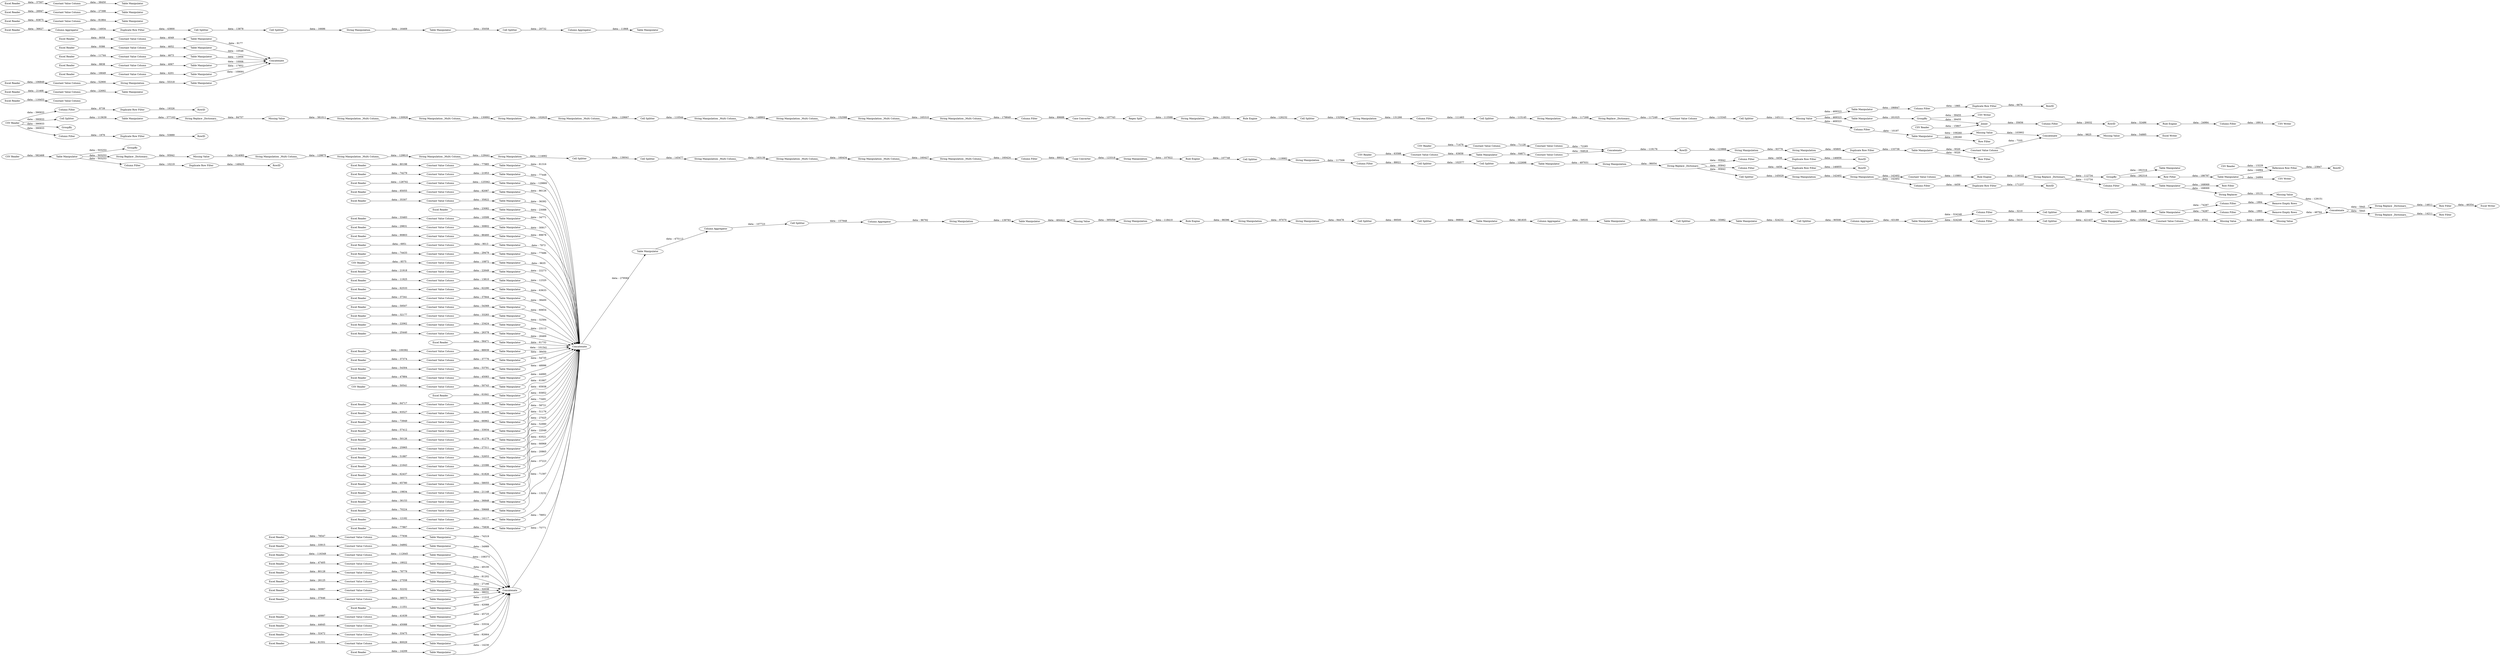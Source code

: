 digraph {
	"6569054169465965776_587" [label="Table Manipulator"]
	"6569054169465965776_284" [label="Column Filter"]
	"6569054169465965776_691" [label="Excel Writer"]
	"6569054169465965776_235" [label="String Manipulation _Multi Column_"]
	"6569054169465965776_533" [label="Excel Reader"]
	"6569054169465965776_223" [label="String Manipulation"]
	"6569054169465965776_444" [label="Table Manipulator"]
	"6569054169465965776_586" [label="Table Manipulator"]
	"6569054169465965776_486" [label="Constant Value Column"]
	"6569054169465965776_481" [label="Table Manipulator"]
	"6569054169465965776_530" [label="Excel Reader"]
	"6569054169465965776_661" [label=RowID]
	"6569054169465965776_183" [label="Cell Splitter"]
	"6569054169465965776_402" [label="Excel Reader"]
	"6569054169465965776_548" [label="Constant Value Column"]
	"6569054169465965776_366" [label="Table Manipulator"]
	"6569054169465965776_137" [label="Table Manipulator"]
	"6569054169465965776_647" [label="Cell Splitter"]
	"6569054169465965776_188" [label="String Manipulation _Multi Column_"]
	"6569054169465965776_659" [label="Remove Empty Rows"]
	"6569054169465965776_368" [label=RowID]
	"6569054169465965776_465" [label="Table Manipulator"]
	"6569054169465965776_596" [label="Excel Reader"]
	"6569054169465965776_416" [label="Excel Reader"]
	"6569054169465965776_448" [label="Table Manipulator"]
	"6569054169465965776_445" [label="Table Manipulator"]
	"6569054169465965776_500" [label="Constant Value Column"]
	"6569054169465965776_698" [label="String Replace _Dictionary_"]
	"6569054169465965776_220" [label="Cell Splitter"]
	"6569054169465965776_289" [label=GroupBy]
	"6569054169465965776_119" [label="Missing Value"]
	"6569054169465965776_437" [label="Table Manipulator"]
	"6569054169465965776_195" [label="String Manipulation _Multi Column_"]
	"6569054169465965776_656" [label="Column Filter"]
	"6569054169465965776_602" [label="Excel Reader"]
	"6569054169465965776_443" [label="Table Manipulator"]
	"6569054169465965776_601" [label="Excel Reader"]
	"6569054169465965776_594" [label="Table Manipulator"]
	"6569054169465965776_593" [label="Excel Reader"]
	"6569054169465965776_312" [label="Rule Engine"]
	"6569054169465965776_580" [label="Table Manipulator"]
	"6569054169465965776_648" [label="Table Manipulator"]
	"6569054169465965776_499" [label="Constant Value Column"]
	"6569054169465965776_362" [label="Constant Value Column"]
	"6569054169465965776_182" [label="String Manipulation _Multi Column_"]
	"6569054169465965776_395" [label="Excel Reader"]
	"6569054169465965776_645" [label="Table Manipulator"]
	"6569054169465965776_260" [label="String Manipulation"]
	"6569054169465965776_234" [label="String Manipulation _Multi Column_"]
	"6569054169465965776_673" [label="Missing Value"]
	"6569054169465965776_629" [label="Cell Splitter"]
	"6569054169465965776_398" [label="Excel Reader"]
	"6569054169465965776_664" [label=GroupBy]
	"6569054169465965776_261" [label="CSV Writer"]
	"6569054169465965776_517" [label="Constant Value Column"]
	"6569054169465965776_501" [label="Constant Value Column"]
	"6569054169465965776_200" [label=RowID]
	"6569054169465965776_283" [label=RowID]
	"6569054169465965776_606" [label="Table Manipulator"]
	"6569054169465965776_637" [label="String Manipulation"]
	"6569054169465965776_516" [label="Constant Value Column"]
	"6569054169465965776_555" [label="Constant Value Column"]
	"6569054169465965776_247" [label="Table Manipulator"]
	"6569054169465965776_361" [label="CSV Reader"]
	"6569054169465965776_449" [label="Table Manipulator"]
	"6569054169465965776_280" [label="Column Filter"]
	"6569054169465965776_246" [label="Cell Splitter"]
	"6569054169465965776_193" [label="CSV Reader"]
	"6569054169465965776_207" [label="CSV Reader"]
	"6569054169465965776_598" [label="Excel Reader"]
	"6569054169465965776_663" [label=GroupBy]
	"6569054169465965776_492" [label="Constant Value Column"]
	"6569054169465965776_424" [label="Excel Reader"]
	"6569054169465965776_577" [label=Concatenate]
	"6569054169465965776_390" [label="Excel Reader"]
	"6569054169465965776_512" [label="Constant Value Column"]
	"6569054169465965776_314" [label="CSV Writer"]
	"6569054169465965776_392" [label="Excel Reader"]
	"6569054169465965776_490" [label="Constant Value Column"]
	"6569054169465965776_502" [label="Constant Value Column"]
	"6569054169465965776_440" [label="Table Manipulator"]
	"6569054169465965776_653" [label="Table Manipulator"]
	"6569054169465965776_383" [label="Excel Reader"]
	"6569054169465965776_650" [label="Column Filter"]
	"6569054169465965776_180" [label="String Manipulation _Multi Column_"]
	"6569054169465965776_271" [label="String Manipulation"]
	"6569054169465965776_279" [label="String Manipulation"]
	"6569054169465965776_621" [label="Table Manipulator"]
	"6569054169465965776_391" [label="Excel Reader"]
	"6569054169465965776_393" [label="Excel Reader"]
	"6569054169465965776_655" [label="Table Manipulator"]
	"6569054169465965776_605" [label="Table Manipulator"]
	"6569054169465965776_363" [label="Constant Value Column"]
	"6569054169465965776_505" [label="Constant Value Column"]
	"6569054169465965776_634" [label="Column Aggregator"]
	"6569054169465965776_690" [label=Concatenate]
	"6569054169465965776_700" [label="Excel Writer"]
	"6569054169465965776_476" [label="Table Manipulator"]
	"6569054169465965776_311" [label="Column Filter"]
	"6569054169465965776_278" [label="String Manipulation"]
	"6569054169465965776_689" [label=Concatenate]
	"6569054169465965776_236" [label="Column Filter"]
	"6569054169465965776_554" [label="Constant Value Column"]
	"6569054169465965776_222" [label="String Manipulation"]
	"6569054169465965776_527" [label="Constant Value Column"]
	"6569054169465965776_270" [label="Row Filter"]
	"6569054169465965776_472" [label="Table Manipulator"]
	"6569054169465965776_538" [label="Excel Reader"]
	"6569054169465965776_459" [label="Table Manipulator"]
	"6569054169465965776_388" [label="Excel Reader"]
	"6569054169465965776_525" [label="Constant Value Column"]
	"6569054169465965776_550" [label="Constant Value Column"]
	"6569054169465965776_269" [label=GroupBy]
	"6569054169465965776_301" [label=RowID]
	"6569054169465965776_418" [label="Excel Reader"]
	"6569054169465965776_660" [label="Column Filter"]
	"6569054169465965776_699" [label="Row Filter"]
	"6569054169465965776_592" [label="Table Manipulator"]
	"6569054169465965776_688" [label="Column Aggregator"]
	"6569054169465965776_644" [label="Cell Splitter"]
	"6569054169465965776_581" [label="Table Manipulator"]
	"6569054169465965776_600" [label="Excel Reader"]
	"6569054169465965776_258" [label="Duplicate Row Filter"]
	"6569054169465965776_675" [label="Constant Value Column"]
	"6569054169465965776_294" [label="String Manipulation"]
	"6569054169465965776_513" [label="Constant Value Column"]
	"6569054169465965776_136" [label="String Manipulation _Multi Column_"]
	"6569054169465965776_583" [label="Table Manipulator"]
	"6569054169465965776_426" [label="Excel Reader"]
	"6569054169465965776_411" [label="Excel Reader"]
	"6569054169465965776_450" [label="Table Manipulator"]
	"6569054169465965776_275" [label="Cell Splitter"]
	"6569054169465965776_277" [label="Cell Splitter"]
	"6569054169465965776_458" [label="Table Manipulator"]
	"6569054169465965776_679" [label="Row Filter"]
	"6569054169465965776_534" [label="Excel Reader"]
	"6569054169465965776_504" [label="Constant Value Column"]
	"6569054169465965776_625" [label="Table Manipulator"]
	"6569054169465965776_389" [label="Excel Reader"]
	"6569054169465965776_303" [label="CSV Reader"]
	"6569054169465965776_478" [label="Table Manipulator"]
	"6569054169465965776_546" [label="Constant Value Column"]
	"6569054169465965776_613" [label="Constant Value Column"]
	"6569054169465965776_519" [label="Constant Value Column"]
	"6569054169465965776_457" [label="Table Manipulator"]
	"6569054169465965776_540" [label="Excel Reader"]
	"6569054169465965776_187" [label="Regex Split"]
	"6569054169465965776_510" [label="Constant Value Column"]
	"6569054169465965776_607" [label="Table Manipulator"]
	"6569054169465965776_378" [label="Excel Reader"]
	"6569054169465965776_627" [label="Duplicate Row Filter"]
	"6569054169465965776_665" [label=RowID]
	"6569054169465965776_232" [label="Cell Splitter"]
	"6569054169465965776_515" [label="Constant Value Column"]
	"6569054169465965776_433" [label="CSV Reader"]
	"6569054169465965776_543" [label="Excel Reader"]
	"6569054169465965776_547" [label="Constant Value Column"]
	"6569054169465965776_549" [label="Constant Value Column"]
	"6569054169465965776_276" [label="Column Filter"]
	"6569054169465965776_588" [label="Table Manipulator"]
	"6569054169465965776_282" [label="Duplicate Row Filter"]
	"6569054169465965776_454" [label="Table Manipulator"]
	"6569054169465965776_369" [label="Duplicate Row Filter"]
	"6569054169465965776_497" [label="Constant Value Column"]
	"6569054169465965776_503" [label="Constant Value Column"]
	"6569054169465965776_558" [label="Constant Value Column"]
	"6569054169465965776_620" [label="String Manipulation"]
	"6569054169465965776_678" [label="Table Manipulator"]
	"6569054169465965776_385" [label="Excel Reader"]
	"6569054169465965776_658" [label="Remove Empty Rows"]
	"6569054169465965776_405" [label="Excel Reader"]
	"6569054169465965776_695" [label="Missing Value"]
	"6569054169465965776_686" [label="Cell Splitter"]
	"6569054169465965776_509" [label="Constant Value Column"]
	"6569054169465965776_589" [label="Table Manipulator"]
	"6569054169465965776_302" [label="Reference Row Filter"]
	"6569054169465965776_681" [label="Constant Value Column"]
	"6569054169465965776_255" [label="Constant Value Column"]
	"6569054169465965776_622" [label="Constant Value Column"]
	"6569054169465965776_473" [label="Table Manipulator"]
	"6569054169465965776_604" [label="Table Manipulator"]
	"6569054169465965776_237" [label="String Manipulation _Multi Column_"]
	"6569054169465965776_603" [label="Table Manipulator"]
	"6569054169465965776_313" [label="Column Filter"]
	"6569054169465965776_453" [label="Table Manipulator"]
	"6569054169465965776_521" [label="Constant Value Column"]
	"6569054169465965776_640" [label="Column Aggregator"]
	"6569054169465965776_379" [label="Excel Reader"]
	"6569054169465965776_609" [label="Table Manipulator"]
	"6569054169465965776_561" [label="Table Manipulator"]
	"6569054169465965776_531" [label="Excel Reader"]
	"6569054169465965776_532" [label="Excel Reader"]
	"6569054169465965776_591" [label="Table Manipulator"]
	"6569054169465965776_687" [label="Table Manipulator"]
	"6569054169465965776_292" [label="Cell Splitter"]
	"6569054169465965776_430" [label="Excel Reader"]
	"6569054169465965776_400" [label="Excel Reader"]
	"6569054169465965776_281" [label="Rule Engine"]
	"6569054169465965776_507" [label="Constant Value Column"]
	"6569054169465965776_132" [label="String Replace _Dictionary_"]
	"6569054169465965776_456" [label="Table Manipulator"]
	"6569054169465965776_511" [label="Constant Value Column"]
	"6569054169465965776_381" [label="Excel Reader"]
	"6569054169465965776_626" [label="Column Aggregator"]
	"6569054169465965776_254" [label="Table Manipulator"]
	"6569054169465965776_611" [label="Constant Value Column"]
	"6569054169465965776_310" [label=Joiner]
	"6569054169465965776_652" [label="Cell Splitter"]
	"6569054169465965776_470" [label="Table Manipulator"]
	"6569054169465965776_638" [label="Missing Value"]
	"6569054169465965776_579" [label="Table Manipulator"]
	"6569054169465965776_134" [label="String Manipulation _Multi Column_"]
	"6569054169465965776_399" [label="Excel Reader"]
	"6569054169465965776_477" [label=Concatenate]
	"6569054169465965776_551" [label="Constant Value Column"]
	"6569054169465965776_557" [label="Constant Value Column"]
	"6569054169465965776_428" [label="Excel Reader"]
	"6569054169465965776_423" [label="Excel Reader"]
	"6569054169465965776_646" [label="Table Manipulator"]
	"6569054169465965776_434" [label="CSV Reader"]
	"6569054169465965776_300" [label=RowID]
	"6569054169465965776_553" [label="Constant Value Column"]
	"6569054169465965776_451" [label="Table Manipulator"]
	"6569054169465965776_597" [label="Table Manipulator"]
	"6569054169465965776_460" [label="Table Manipulator"]
	"6569054169465965776_623" [label="Constant Value Column"]
	"6569054169465965776_494" [label="Constant Value Column"]
	"6569054169465965776_520" [label="Constant Value Column"]
	"6569054169465965776_415" [label="Excel Reader"]
	"6569054169465965776_633" [label="Cell Splitter"]
	"6569054169465965776_506" [label="Constant Value Column"]
	"6569054169465965776_274" [label="Rule Engine"]
	"6569054169465965776_121" [label="Table Manipulator"]
	"6569054169465965776_560" [label="Constant Value Column"]
	"6569054169465965776_248" [label="Column Filter"]
	"6569054169465965776_447" [label="Table Manipulator"]
	"6569054169465965776_556" [label="Constant Value Column"]
	"6569054169465965776_595" [label="Constant Value Column"]
	"6569054169465965776_536" [label="Excel Reader"]
	"6569054169465965776_636" [label="String Manipulation"]
	"6569054169465965776_493" [label="Constant Value Column"]
	"6569054169465965776_694" [label="Missing Value"]
	"6569054169465965776_252" [label="String Replace _Dictionary_"]
	"6569054169465965776_427" [label="Excel Reader"]
	"6569054169465965776_286" [label="Column Filter"]
	"6569054169465965776_524" [label="Constant Value Column"]
	"6569054169465965776_498" [label="Constant Value Column"]
	"6569054169465965776_677" [label="Column Filter"]
	"6569054169465965776_668" [label="Column Filter"]
	"6569054169465965776_628" [label="Cell Splitter"]
	"6569054169465965776_610" [label="String Manipulation"]
	"6569054169465965776_191" [label="String Manipulation _Multi Column_"]
	"6569054169465965776_455" [label="Table Manipulator"]
	"6569054169465965776_528" [label="Constant Value Column"]
	"6569054169465965776_291" [label="CSV Writer"]
	"6569054169465965776_287" [label=RowID]
	"6569054169465965776_617" [label=Concatenate]
	"6569054169465965776_630" [label="String Manipulation"]
	"6569054169465965776_295" [label="CSV Reader"]
	"6569054169465965776_487" [label="Constant Value Column"]
	"6569054169465965776_539" [label="Excel Reader"]
	"6569054169465965776_249" [label=RowID]
	"6569054169465965776_544" [label="Excel Reader"]
	"6569054169465965776_670" [label="Row Filter"]
	"6569054169465965776_683" [label="Cell Splitter"]
	"6569054169465965776_406" [label="Excel Reader"]
	"6569054169465965776_253" [label="String Manipulation"]
	"6569054169465965776_654" [label="Column Aggregator"]
	"6569054169465965776_194" [label="Table Manipulator"]
	"6569054169465965776_614" [label="Constant Value Column"]
	"6569054169465965776_462" [label="Table Manipulator"]
	"6569054169465965776_461" [label="Table Manipulator"]
	"6569054169465965776_684" [label="Missing Value"]
	"6569054169465965776_488" [label="Constant Value Column"]
	"6569054169465965776_421" [label="Excel Reader"]
	"6569054169465965776_386" [label="Excel Reader"]
	"6569054169465965776_174" [label="Cell Splitter"]
	"6569054169465965776_439" [label="Table Manipulator"]
	"6569054169465965776_682" [label="Table Manipulator"]
	"6569054169465965776_624" [label="Excel Reader"]
	"6569054169465965776_514" [label="Constant Value Column"]
	"6569054169465965776_417" [label="Excel Reader"]
	"6569054169465965776_239" [label="String Manipulation _Multi Column_"]
	"6569054169465965776_680" [label="Missing Value"]
	"6569054169465965776_585" [label="Table Manipulator"]
	"6569054169465965776_535" [label="Excel Reader"]
	"6569054169465965776_649" [label="Cell Splitter"]
	"6569054169465965776_267" [label="Rule Engine"]
	"6569054169465965776_181" [label="String Manipulation _Multi Column_"]
	"6569054169465965776_508" [label="Constant Value Column"]
	"6569054169465965776_387" [label="Excel Reader"]
	"6569054169465965776_263" [label="Constant Value Column"]
	"6569054169465965776_441" [label="Table Manipulator"]
	"6569054169465965776_651" [label="Cell Splitter"]
	"6569054169465965776_474" [label="Table Manipulator"]
	"6569054169465965776_471" [label="Table Manipulator"]
	"6569054169465965776_608" [label="Excel Reader"]
	"6569054169465965776_172" [label="String Manipulation"]
	"6569054169465965776_599" [label="Excel Reader"]
	"6569054169465965776_584" [label="Table Manipulator"]
	"6569054169465965776_612" [label="Constant Value Column"]
	"6569054169465965776_259" [label=RowID]
	"6569054169465965776_382" [label="Excel Reader"]
	"6569054169465965776_468" [label="Table Manipulator"]
	"6569054169465965776_489" [label="Constant Value Column"]
	"6569054169465965776_666" [label="Column Filter"]
	"6569054169465965776_631" [label="Column Aggregator"]
	"6569054169465965776_616" [label="Constant Value Column"]
	"6569054169465965776_542" [label="Excel Reader"]
	"6569054169465965776_635" [label="Table Manipulator"]
	"6569054169465965776_518" [label="Constant Value Column"]
	"6569054169465965776_438" [label="Table Manipulator"]
	"6569054169465965776_288" [label="Table Manipulator"]
	"6569054169465965776_590" [label="Table Manipulator"]
	"6569054169465965776_522" [label="Constant Value Column"]
	"6569054169465965776_529" [label="Excel Reader"]
	"6569054169465965776_384" [label="Excel Reader"]
	"6569054169465965776_537" [label="Excel Reader"]
	"6569054169465965776_523" [label="Constant Value Column"]
	"6569054169465965776_436" [label="Table Manipulator"]
	"6569054169465965776_396" [label="Excel Reader"]
	"6569054169465965776_192" [label="Cell Splitter"]
	"6569054169465965776_615" [label="Constant Value Column"]
	"6569054169465965776_250" [label="Duplicate Row Filter"]
	"6569054169465965776_179" [label="String Manipulation _Multi Column_"]
	"6569054169465965776_676" [label="Column Filter"]
	"6569054169465965776_452" [label="Table Manipulator"]
	"6569054169465965776_464" [label="Table Manipulator"]
	"6569054169465965776_190" [label="String Replace _Dictionary_"]
	"6569054169465965776_420" [label="Excel Reader"]
	"6569054169465965776_251" [label="Cell Splitter"]
	"6569054169465965776_257" [label="Column Filter"]
	"6569054169465965776_206" [label="Missing Value"]
	"6569054169465965776_657" [label="Column Filter"]
	"6569054169465965776_364" [label=Concatenate]
	"6569054169465965776_197" [label="Column Filter"]
	"6569054169465965776_467" [label="Table Manipulator"]
	"6569054169465965776_135" [label="String Manipulation _Multi Column_"]
	"6569054169465965776_578" [label="Table Manipulator"]
	"6569054169465965776_662" [label="Duplicate Row Filter"]
	"6569054169465965776_541" [label="Excel Reader"]
	"6569054169465965776_316" [label="CSV Reader"]
	"6569054169465965776_203" [label="String Replace _Dictionary_"]
	"6569054169465965776_669" [label="Table Manipulator"]
	"6569054169465965776_285" [label="Duplicate Row Filter"]
	"6569054169465965776_196" [label="Case Converter"]
	"6569054169465965776_268" [label="String Replace _Dictionary_"]
	"6569054169465965776_293" [label="Missing Value"]
	"6569054169465965776_202" [label="Column Filter"]
	"6569054169465965776_693" [label="String Replacer"]
	"6569054169465965776_435" [label="Table Manipulator"]
	"6569054169465965776_475" [label="Table Manipulator"]
	"6569054169465965776_245" [label="Table Manipulator"]
	"6569054169465965776_674" [label="Row Filter"]
	"6569054169465965776_442" [label="Table Manipulator"]
	"6569054169465965776_469" [label="Table Manipulator"]
	"6569054169465965776_642" [label="String Manipulation"]
	"6569054169465965776_545" [label="Constant Value Column"]
	"6569054169465965776_432" [label="Excel Reader"]
	"6569054169465965776_479" [label="Excel Reader"]
	"6569054169465965776_496" [label="Constant Value Column"]
	"6569054169465965776_419" [label="Excel Reader"]
	"6569054169465965776_466" [label="Table Manipulator"]
	"6569054169465965776_641" [label="String Manipulation"]
	"6569054169465965776_526" [label="Constant Value Column"]
	"6569054169465965776_204" [label="String Manipulation"]
	"6569054169465965776_256" [label="Cell Splitter"]
	"6569054169465965776_413" [label="Excel Reader"]
	"6569054169465965776_643" [label="Cell Splitter"]
	"6569054169465965776_667" [label="Duplicate Row Filter"]
	"6569054169465965776_696" [label="String Replace _Dictionary_"]
	"6569054169465965776_697" [label="Row Filter"]
	"6569054169465965776_639" [label="Rule Engine"]
	"6569054169465965776_463" [label="Table Manipulator"]
	"6569054169465965776_238" [label="Case Converter"]
	"6569054169465965776_429" [label="Excel Reader"]
	"6569054169465965776_201" [label="Duplicate Row Filter"]
	"6569054169465965776_446" [label="Table Manipulator"]
	"6569054169465965776_672" [label="String Manipulation"]
	"6569054169465965776_508" -> "6569054169465965776_456" [label="data: : 33283"]
	"6569054169465965776_254" -> "6569054169465965776_261" [label="data: : 24884"]
	"6569054169465965776_387" -> "6569054169465965776_497" [label="data: : 35307"]
	"6569054169465965776_419" -> "6569054169465965776_528" [label="data: : 90803"]
	"6569054169465965776_498" -> "6569054169465965776_446" [label="data: : 75836"]
	"6569054169465965776_183" -> "6569054169465965776_121" [label="data: : 113639"]
	"6569054169465965776_441" -> "6569054169465965776_477" [label="data: : 65938"]
	"6569054169465965776_513" -> "6569054169465965776_461" [label="data: : 50743"]
	"6569054169465965776_660" -> "6569054169465965776_662" [label="data: : 1976"]
	"6569054169465965776_119" -> "6569054169465965776_191" [label="data: : 381011"]
	"6569054169465965776_624" -> "6569054169465965776_626" [label="data: : 36627"]
	"6569054169465965776_417" -> "6569054169465965776_520" [label="data: : 36153"]
	"6569054169465965776_561" -> "6569054169465965776_577" [label="data: : 38031"]
	"6569054169465965776_669" -> "6569054169465965776_693" [label="data: : 168069"]
	"6569054169465965776_639" -> "6569054169465965776_641" [label="data: : 98396"]
	"6569054169465965776_252" -> "6569054169465965776_256" [label="data: : 95842"]
	"6569054169465965776_245" -> "6569054169465965776_132" [label="data: : 503253"]
	"6569054169465965776_657" -> "6569054169465965776_659" [label="data: : 1993"]
	"6569054169465965776_524" -> "6569054169465965776_472" [label="data: : 9013"]
	"6569054169465965776_475" -> "6569054169465965776_477" [label="data: : 66968"]
	"6569054169465965776_628" -> "6569054169465965776_629" [label="data: : 13878"]
	"6569054169465965776_672" -> "6569054169465965776_369" [label="data: : 65805"]
	"6569054169465965776_193" -> "6569054169465965776_284" [label="data: : 390933"]
	"6569054169465965776_420" -> "6569054169465965776_492" [label="data: : 83875"]
	"6569054169465965776_413" -> "6569054169465965776_499" [label="data: : 37374"]
	"6569054169465965776_609" -> "6569054169465965776_617" [label="data: : 109091"]
	"6569054169465965776_384" -> "6569054169465965776_501" [label="data: : 29831"]
	"6569054169465965776_583" -> "6569054169465965776_577" [label="data: : 81202"]
	"6569054169465965776_361" -> "6569054169465965776_363" [label="data: : 63588"]
	"6569054169465965776_683" -> "6569054169465965776_682" [label="data: : 421437"]
	"6569054169465965776_466" -> "6569054169465965776_477" [label="data: : 71397"]
	"6569054169465965776_245" -> "6569054169465965776_664" [label="data: : 503253"]
	"6569054169465965776_523" -> "6569054169465965776_471" [label="data: : 66962"]
	"6569054169465965776_276" -> "6569054169465965776_232" [label="data: : 88021"]
	"6569054169465965776_286" -> "6569054169465965776_285" [label="data: : 10219"]
	"6569054169465965776_202" -> "6569054169465965776_201" [label="data: : 1985"]
	"6569054169465965776_516" -> "6569054169465965776_464" [label="data: : 52653"]
	"6569054169465965776_270" -> "6569054169465965776_254" [label="data: : 186787"]
	"6569054169465965776_542" -> "6569054169465965776_558" [label="data: : 32472"]
	"6569054169465965776_669" -> "6569054169465965776_670" [label="data: : 168069"]
	"6569054169465965776_520" -> "6569054169465965776_469" [label="data: : 36848"]
	"6569054169465965776_540" -> "6569054169465965776_551" [label="data: : 26125"]
	"6569054169465965776_190" -> "6569054169465965776_119" [label="data: : 84757"]
	"6569054169465965776_546" -> "6569054169465965776_578" [label="data: : 80029"]
	"6569054169465965776_545" -> "6569054169465965776_561" [label="data: : 38573"]
	"6569054169465965776_400" -> "6569054169465965776_516" [label="data: : 51887"]
	"6569054169465965776_459" -> "6569054169465965776_477" [label="data: : 77686"]
	"6569054169465965776_678" -> "6569054169465965776_679" [label="data: : 109260"]
	"6569054169465965776_610" -> "6569054169465965776_609" [label="data: : 55318"]
	"6569054169465965776_530" -> "6569054169465965776_546" [label="data: : 81551"]
	"6569054169465965776_651" -> "6569054169465965776_655" [label="data: : 62649"]
	"6569054169465965776_390" -> "6569054169465965776_490" [label="data: : 26947"]
	"6569054169465965776_621" -> "6569054169465965776_675" [label="data: : 9320"]
	"6569054169465965776_446" -> "6569054169465965776_477" [label="data: : 78951"]
	"6569054169465965776_196" -> "6569054169465965776_187" [label="data: : 107743"]
	"6569054169465965776_253" -> "6569054169465965776_252" [label="data: : 96054"]
	"6569054169465965776_455" -> "6569054169465965776_477" [label="data: : 54735"]
	"6569054169465965776_488" -> "6569054169465965776_436" [label="data: : 41279"]
	"6569054169465965776_292" -> "6569054169465965776_293" [label="data: : 145111"]
	"6569054169465965776_191" -> "6569054169465965776_195" [label="data: : 130926"]
	"6569054169465965776_616" -> "6569054169465965776_607" [label="data: : 4049"]
	"6569054169465965776_668" -> "6569054169465965776_669" [label="data: : 7052"]
	"6569054169465965776_577" -> "6569054169465965776_477" [label="data: : 75771"]
	"6569054169465965776_487" -> "6569054169465965776_435" [label="data: : 61826"]
	"6569054169465965776_454" -> "6569054169465965776_477" [label="data: : 63633"]
	"6569054169465965776_382" -> "6569054169465965776_487" [label="data: : 62437"]
	"6569054169465965776_592" -> "6569054169465965776_577" [label="data: : 108373"]
	"6569054169465965776_641" -> "6569054169465965776_642" [label="data: : 97070"]
	"6569054169465965776_442" -> "6569054169465965776_477" [label="data: : 20865"]
	"6569054169465965776_586" -> "6569054169465965776_577" [label="data: : 74319"]
	"6569054169465965776_424" -> "6569054169465965776_493" [label="data: : 64717"]
	"6569054169465965776_477" -> "6569054169465965776_478" [label="data: : 279582"]
	"6569054169465965776_288" -> "6569054169465965776_289" [label="data: : 181025"]
	"6569054169465965776_637" -> "6569054169465965776_639" [label="data: : 118410"]
	"6569054169465965776_274" -> "6569054169465965776_275" [label="data: : 107748"]
	"6569054169465965776_458" -> "6569054169465965776_477" [label="data: : 22273"]
	"6569054169465965776_522" -> "6569054169465965776_470" [label="data: : 23424"]
	"6569054169465965776_411" -> "6569054169465965776_526" [label="data: : 93527"]
	"6569054169465965776_193" -> "6569054169465965776_660" [label="data: : 390933"]
	"6569054169465965776_282" -> "6569054169465965776_283" [label="data: : 19326"]
	"6569054169465965776_531" -> "6569054169465965776_547" [label="data: : 40997"]
	"6569054169465965776_193" -> "6569054169465965776_183" [label="data: : 390933"]
	"6569054169465965776_396" -> "6569054169465965776_518" [label="data: : 70224"]
	"6569054169465965776_206" -> "6569054169465965776_134" [label="data: : 514083"]
	"6569054169465965776_388" -> "6569054169465965776_510" [label="data: : 21918"]
	"6569054169465965776_469" -> "6569054169465965776_477" [label="data: : 37223"]
	"6569054169465965776_505" -> "6569054169465965776_453" [label="data: : 54369"]
	"6569054169465965776_471" -> "6569054169465965776_477" [label="data: : 73491"]
	"6569054169465965776_625" -> "6569054169465965776_686" [label="data: : 35058"]
	"6569054169465965776_699" -> "6569054169465965776_700" [label="data: : 46354"]
	"6569054169465965776_268" -> "6569054169465965776_269" [label="data: : 112734"]
	"6569054169465965776_553" -> "6569054169465965776_586" [label="data: : 77936"]
	"6569054169465965776_506" -> "6569054169465965776_454" [label="data: : 62290"]
	"6569054169465965776_472" -> "6569054169465965776_477" [label="data: : 7973"]
	"6569054169465965776_626" -> "6569054169465965776_627" [label="data: : 14934"]
	"6569054169465965776_281" -> "6569054169465965776_277" [label="data: : 126232"]
	"6569054169465965776_539" -> "6569054169465965776_587" [label="data: : 14209"]
	"6569054169465965776_443" -> "6569054169465965776_477" [label="data: : 23088"]
	"6569054169465965776_302" -> "6569054169465965776_301" [label="data: : 23847"]
	"6569054169465965776_517" -> "6569054169465965776_465" [label="data: : 125562"]
	"6569054169465965776_464" -> "6569054169465965776_477" [label="data: : 52990"]
	"6569054169465965776_656" -> "6569054169465965776_658" [label="data: : 1994"]
	"6569054169465965776_675" -> "6569054169465965776_690" [label="data: : 7335"]
	"6569054169465965776_429" -> "6569054169465965776_527" [label="data: : 65780"]
	"6569054169465965776_629" -> "6569054169465965776_630" [label="data: : 16686"]
	"6569054169465965776_462" -> "6569054169465965776_477" [label="data: : 48996"]
	"6569054169465965776_174" -> "6569054169465965776_179" [label="data: : 110544"]
	"6569054169465965776_460" -> "6569054169465965776_477" [label="data: : 101541"]
	"6569054169465965776_633" -> "6569054169465965776_634" [label="data: : 157948"]
	"6569054169465965776_655" -> "6569054169465965776_656" [label="data: : 74287"]
	"6569054169465965776_512" -> "6569054169465965776_460" [label="data: : 88939"]
	"6569054169465965776_533" -> "6569054169465965776_549" [label="data: : 47405"]
	"6569054169465965776_636" -> "6569054169465965776_635" [label="data: : 139783"]
	"6569054169465965776_541" -> "6569054169465965776_557" [label="data: : 30987"]
	"6569054169465965776_642" -> "6569054169465965776_643" [label="data: : 94478"]
	"6569054169465965776_648" -> "6569054169465965776_652" [label="data: : 324232"]
	"6569054169465965776_532" -> "6569054169465965776_550" [label="data: : 33915"]
	"6569054169465965776_468" -> "6569054169465965776_477" [label="data: : 58721"]
	"6569054169465965776_289" -> "6569054169465965776_291" [label="data: : 39455"]
	"6569054169465965776_310" -> "6569054169465965776_311" [label="data: : 35656"]
	"6569054169465965776_293" -> "6569054169465965776_194" [label="data: : 469323"]
	"6569054169465965776_421" -> "6569054169465965776_506" [label="data: : 62533"]
	"6569054169465965776_260" -> "6569054169465965776_294" [label="data: : 142402"]
	"6569054169465965776_132" -> "6569054169465965776_206" [label="data: : 95942"]
	"6569054169465965776_300" -> "6569054169465965776_312" [label="data: : 32486"]
	"6569054169465965776_489" -> "6569054169465965776_437" [label="data: : 22692"]
	"6569054169465965776_608" -> "6569054169465965776_611" [label="data: : 106849"]
	"6569054169465965776_277" -> "6569054169465965776_279" [label="data: : 132564"]
	"6569054169465965776_207" -> "6569054169465965776_245" [label="data: : 582468"]
	"6569054169465965776_366" -> "6569054169465965776_623" [label="data: : 64671"]
	"6569054169465965776_478" -> "6569054169465965776_631" [label="data: : 475113"]
	"6569054169465965776_640" -> "6569054169465965776_646" [label="data: : 59535"]
	"6569054169465965776_493" -> "6569054169465965776_441" [label="data: : 51869"]
	"6569054169465965776_364" -> "6569054169465965776_368" [label="data: : 119176"]
	"6569054169465965776_121" -> "6569054169465965776_190" [label="data: : 377163"]
	"6569054169465965776_254" -> "6569054169465965776_302" [label="data: : 24884"]
	"6569054169465965776_463" -> "6569054169465965776_477" [label="data: : 13232"]
	"6569054169465965776_621" -> "6569054169465965776_674" [label="data: : 9320"]
	"6569054169465965776_456" -> "6569054169465965776_477" [label="data: : 32584"]
	"6569054169465965776_689" -> "6569054169465965776_698" [label="data: : 5945"]
	"6569054169465965776_368" -> "6569054169465965776_620" [label="data: : 123866"]
	"6569054169465965776_248" -> "6569054169465965776_250" [label="data: : 4456"]
	"6569054169465965776_406" -> "6569054169465965776_522" [label="data: : 22062"]
	"6569054169465965776_580" -> "6569054169465965776_577" [label="data: : 34989"]
	"6569054169465965776_426" -> "6569054169465965776_498" [label="data: : 77867"]
	"6569054169465965776_536" -> "6569054169465965776_555" [label="data: : 44645"]
	"6569054169465965776_514" -> "6569054169465965776_462" [label="data: : 45083"]
	"6569054169465965776_543" -> "6569054169465965776_591" [label="data: : 11351"]
	"6569054169465965776_492" -> "6569054169465965776_440" [label="data: : 81864"]
	"6569054169465965776_678" -> "6569054169465965776_680" [label="data: : 109260"]
	"6569054169465965776_631" -> "6569054169465965776_633" [label="data: : 107723"]
	"6569054169465965776_502" -> "6569054169465965776_450" [label="data: : 10872"]
	"6569054169465965776_476" -> "6569054169465965776_477" [label="data: : 89678"]
	"6569054169465965776_654" -> "6569054169465965776_653" [label="data: : 63189"]
	"6569054169465965776_234" -> "6569054169465965776_236" [label="data: : 160424"]
	"6569054169465965776_313" -> "6569054169465965776_314" [label="data: : 18914"]
	"6569054169465965776_501" -> "6569054169465965776_449" [label="data: : 30802"]
	"6569054169465965776_430" -> "6569054169465965776_514" [label="data: : 47884"]
	"6569054169465965776_378" -> "6569054169465965776_488" [label="data: : 50126"]
	"6569054169465965776_521" -> "6569054169465965776_468" [label="data: : 33934"]
	"6569054169465965776_627" -> "6569054169465965776_628" [label="data: : 43800"]
	"6569054169465965776_537" -> "6569054169465965776_554" [label="data: : 37507"]
	"6569054169465965776_598" -> "6569054169465965776_613" [label="data: : 8838"]
	"6569054169465965776_554" -> "6569054169465965776_585" [label="data: : 38450"]
	"6569054169465965776_690" -> "6569054169465965776_695" [label="data: : 9825"]
	"6569054169465965776_257" -> "6569054169465965776_258" [label="data: : 4459"]
	"6569054169465965776_684" -> "6569054169465965776_694" [label="data: : 144630"]
	"6569054169465965776_653" -> "6569054169465965776_650" [label="data: : 324248"]
	"6569054169465965776_666" -> "6569054169465965776_667" [label="data: : 4456"]
	"6569054169465965776_362" -> "6569054169465965776_622" [label="data: : 71128"]
	"6569054169465965776_596" -> "6569054169465965776_597" [label="data: : 56471"]
	"6569054169465965776_650" -> "6569054169465965776_649" [label="data: : 3210"]
	"6569054169465965776_534" -> "6569054169465965776_548" [label="data: : 116453"]
	"6569054169465965776_615" -> "6569054169465965776_606" [label="data: : 4652"]
	"6569054169465965776_284" -> "6569054169465965776_282" [label="data: : 8739"]
	"6569054169465965776_584" -> "6569054169465965776_577" [label="data: : 45725"]
	"6569054169465965776_630" -> "6569054169465965776_625" [label="data: : 16469"]
	"6569054169465965776_444" -> "6569054169465965776_477" [label="data: : 81316"]
	"6569054169465965776_451" -> "6569054169465965776_477" [label="data: : 26469"]
	"6569054169465965776_529" -> "6569054169465965776_545" [label="data: : 37646"]
	"6569054169465965776_251" -> "6569054169465965776_247" [label="data: : 122698"]
	"6569054169465965776_203" -> "6569054169465965776_263" [label="data: : 117249"]
	"6569054169465965776_439" -> "6569054169465965776_477" [label="data: : 61667"]
	"6569054169465965776_195" -> "6569054169465965776_172" [label="data: : 130892"]
	"6569054169465965776_312" -> "6569054169465965776_313" [label="data: : 24984"]
	"6569054169465965776_197" -> "6569054169465965776_196" [label="data: : 89688"]
	"6569054169465965776_381" -> "6569054169465965776_509" [label="data: : 11925"]
	"6569054169465965776_192" -> "6569054169465965776_204" [label="data: : 115145"]
	"6569054169465965776_255" -> "6569054169465965776_267" [label="data: : 110801"]
	"6569054169465965776_416" -> "6569054169465965776_439" [label="data: : 61641"]
	"6569054169465965776_402" -> "6569054169465965776_525" [label="data: : 37341"]
	"6569054169465965776_496" -> "6569054169465965776_444" [label="data: : 77985"]
	"6569054169465965776_599" -> "6569054169465965776_614" [label="data: : 11744"]
	"6569054169465965776_515" -> "6569054169465965776_463" [label="data: : 14117"]
	"6569054169465965776_560" -> "6569054169465965776_592" [label="data: : 112645"]
	"6569054169465965776_465" -> "6569054169465965776_477" [label="data: : 129860"]
	"6569054169465965776_194" -> "6569054169465965776_202" [label="data: : 186847"]
	"6569054169465965776_293" -> "6569054169465965776_288" [label="data: : 469323"]
	"6569054169465965776_680" -> "6569054169465965776_690" [label="data: : 103902"]
	"6569054169465965776_452" -> "6569054169465965776_477" [label="data: : 27025"]
	"6569054169465965776_579" -> "6569054169465965776_577" [label="data: : 42088"]
	"6569054169465965776_294" -> "6569054169465965776_257" [label="data: : 142402"]
	"6569054169465965776_694" -> "6569054169465965776_689" [label="data: : 48764"]
	"6569054169465965776_682" -> "6569054169465965776_681" [label="data: : 152824"]
	"6569054169465965776_235" -> "6569054169465965776_234" [label="data: : 160427"]
	"6569054169465965776_135" -> "6569054169465965776_223" [label="data: : 129441"]
	"6569054169465965776_590" -> "6569054169465965776_577" [label="data: : 33534"]
	"6569054169465965776_696" -> "6569054169465965776_697" [label="data: : 14211"]
	"6569054169465965776_271" -> "6569054169465965776_274" [label="data: : 107822"]
	"6569054169465965776_587" -> "6569054169465965776_577" [label="data: : 14230"]
	"6569054169465965776_686" -> "6569054169465965776_688" [label="data: : 20732"]
	"6569054169465965776_479" -> "6569054169465965776_486" [label="data: : 74279"]
	"6569054169465965776_267" -> "6569054169465965776_268" [label="data: : 116122"]
	"6569054169465965776_246" -> "6569054169465965776_237" [label="data: : 145477"]
	"6569054169465965776_614" -> "6569054169465965776_605" [label="data: : 4673"]
	"6569054169465965776_622" -> "6569054169465965776_364" [label="data: : 72285"]
	"6569054169465965776_558" -> "6569054169465965776_590" [label="data: : 33475"]
	"6569054169465965776_134" -> "6569054169465965776_136" [label="data: : 129875"]
	"6569054169465965776_293" -> "6569054169465965776_677" [label="data: : 469323"]
	"6569054169465965776_392" -> "6569054169465965776_496" [label="data: : 80198"]
	"6569054169465965776_649" -> "6569054169465965776_651" [label="data: : 10601"]
	"6569054169465965776_256" -> "6569054169465965776_260" [label="data: : 145029"]
	"6569054169465965776_595" -> "6569054169465965776_594" [label="data: : 10599"]
	"6569054169465965776_237" -> "6569054169465965776_239" [label="data: : 163139"]
	"6569054169465965776_519" -> "6569054169465965776_467" [label="data: : 23386"]
	"6569054169465965776_643" -> "6569054169465965776_644" [label="data: : 99500"]
	"6569054169465965776_644" -> "6569054169465965776_645" [label="data: : 99800"]
	"6569054169465965776_269" -> "6569054169465965776_270" [label="data: : 292316"]
	"6569054169465965776_551" -> "6569054169465965776_588" [label="data: : 27558"]
	"6569054169465965776_600" -> "6569054169465965776_615" [label="data: : 9386"]
	"6569054169465965776_655" -> "6569054169465965776_657" [label="data: : 74287"]
	"6569054169465965776_204" -> "6569054169465965776_203" [label="data: : 117268"]
	"6569054169465965776_578" -> "6569054169465965776_577" [label="data: : 82664"]
	"6569054169465965776_588" -> "6569054169465965776_577" [label="data: : 27166"]
	"6569054169465965776_695" -> "6569054169465965776_691" [label="data: : 54885"]
	"6569054169465965776_547" -> "6569054169465965776_579" [label="data: : 41639"]
	"6569054169465965776_432" -> "6569054169465965776_519" [label="data: : 21643"]
	"6569054169465965776_239" -> "6569054169465965776_235" [label="data: : 160434"]
	"6569054169465965776_597" -> "6569054169465965776_477" [label="data: : 61732"]
	"6569054169465965776_550" -> "6569054169465965776_580" [label="data: : 34892"]
	"6569054169465965776_647" -> "6569054169465965776_648" [label="data: : 35982"]
	"6569054169465965776_634" -> "6569054169465965776_636" [label="data: : 96792"]
	"6569054169465965776_623" -> "6569054169465965776_364" [label="data: : 64818"]
	"6569054169465965776_247" -> "6569054169465965776_253" [label="data: : 497031"]
	"6569054169465965776_434" -> "6569054169465965776_513" [label="data: : 50541"]
	"6569054169465965776_423" -> "6569054169465965776_507" [label="data: : 54304"]
	"6569054169465965776_418" -> "6569054169465965776_500" [label="data: : 85055"]
	"6569054169465965776_386" -> "6569054169465965776_511" [label="data: : 74433"]
	"6569054169465965776_238" -> "6569054169465965776_271" [label="data: : 123318"]
	"6569054169465965776_473" -> "6569054169465965776_477" [label="data: : 38400"]
	"6569054169465965776_581" -> "6569054169465965776_577" [label="data: : 49100"]
	"6569054169465965776_676" -> "6569054169465965776_683" [label="data: : 5410"]
	"6569054169465965776_311" -> "6569054169465965776_300" [label="data: : 20032"]
	"6569054169465965776_232" -> "6569054169465965776_251" [label="data: : 102577"]
	"6569054169465965776_448" -> "6569054169465965776_477" [label="data: : 86126"]
	"6569054169465965776_449" -> "6569054169465965776_477" [label="data: : 30917"]
	"6569054169465965776_557" -> "6569054169465965776_589" [label="data: : 32232"]
	"6569054169465965776_136" -> "6569054169465965776_135" [label="data: : 129810"]
	"6569054169465965776_447" -> "6569054169465965776_477" [label="data: : 38450"]
	"6569054169465965776_436" -> "6569054169465965776_477" [label="data: : 51176"]
	"6569054169465965776_470" -> "6569054169465965776_477" [label="data: : 23113"]
	"6569054169465965776_652" -> "6569054169465965776_654" [label="data: : 90508"]
	"6569054169465965776_399" -> "6569054169465965776_524" [label="data: : 6951"]
	"6569054169465965776_236" -> "6569054169465965776_238" [label="data: : 88021"]
	"6569054169465965776_428" -> "6569054169465965776_505" [label="data: : 59507"]
	"6569054169465965776_509" -> "6569054169465965776_457" [label="data: : 13810"]
	"6569054169465965776_593" -> "6569054169465965776_595" [label="data: : 33483"]
	"6569054169465965776_538" -> "6569054169465965776_553" [label="data: : 78547"]
	"6569054169465965776_182" -> "6569054169465965776_197" [label="data: : 179849"]
	"6569054169465965776_688" -> "6569054169465965776_687" [label="data: : 11868"]
	"6569054169465965776_179" -> "6569054169465965776_188" [label="data: : 148902"]
	"6569054169465965776_294" -> "6569054169465965776_255" [label="data: : 142402"]
	"6569054169465965776_220" -> "6569054169465965776_246" [label="data: : 136041"]
	"6569054169465965776_289" -> "6569054169465965776_310" [label="data: : 39455"]
	"6569054169465965776_620" -> "6569054169465965776_672" [label="data: : 93776"]
	"6569054169465965776_252" -> "6569054169465965776_666" [label="data: : 95842"]
	"6569054169465965776_497" -> "6569054169465965776_445" [label="data: : 35822"]
	"6569054169465965776_369" -> "6569054169465965776_621" [label="data: : 133736"]
	"6569054169465965776_612" -> "6569054169465965776_603" [label="data: : 4201"]
	"6569054169465965776_250" -> "6569054169465965776_249" [label="data: : 146856"]
	"6569054169465965776_677" -> "6569054169465965776_678" [label="data: : 10197"]
	"6569054169465965776_405" -> "6569054169465965776_517" [label="data: : 128702"]
	"6569054169465965776_435" -> "6569054169465965776_477" [label="data: : 63521"]
	"6569054169465965776_662" -> "6569054169465965776_661" [label="data: : 53889"]
	"6569054169465965776_607" -> "6569054169465965776_617" [label="data: : 9177"]
	"6569054169465965776_385" -> "6569054169465965776_508" [label="data: : 32177"]
	"6569054169465965776_245" -> "6569054169465965776_286" [label="data: : 503253"]
	"6569054169465965776_591" -> "6569054169465965776_577" [label="data: : 11210"]
	"6569054169465965776_555" -> "6569054169465965776_584" [label="data: : 45088"]
	"6569054169465965776_499" -> "6569054169465965776_447" [label="data: : 37776"]
	"6569054169465965776_391" -> "6569054169465965776_504" [label="data: : 25965"]
	"6569054169465965776_467" -> "6569054169465965776_477" [label="data: : 22049"]
	"6569054169465965776_393" -> "6569054169465965776_503" [label="data: : 25440"]
	"6569054169465965776_172" -> "6569054169465965776_180" [label="data: : 102625"]
	"6569054169465965776_398" -> "6569054169465965776_515" [label="data: : 12182"]
	"6569054169465965776_474" -> "6569054169465965776_477" [label="data: : 93952"]
	"6569054169465965776_445" -> "6569054169465965776_477" [label="data: : 36392"]
	"6569054169465965776_363" -> "6569054169465965776_366" [label="data: : 63658"]
	"6569054169465965776_252" -> "6569054169465965776_248" [label="data: : 95842"]
	"6569054169465965776_527" -> "6569054169465965776_475" [label="data: : 58055"]
	"6569054169465965776_389" -> "6569054169465965776_489" [label="data: : 21468"]
	"6569054169465965776_461" -> "6569054169465965776_477" [label="data: : 44995"]
	"6569054169465965776_535" -> "6569054169465965776_556" [label="data: : 80128"]
	"6569054169465965776_193" -> "6569054169465965776_663" [label="data: : 390933"]
	"6569054169465965776_673" -> "6569054169465965776_689" [label="data: : 129151"]
	"6569054169465965776_635" -> "6569054169465965776_638" [label="data: : 464422"]
	"6569054169465965776_263" -> "6569054169465965776_292" [label="data: : 115345"]
	"6569054169465965776_275" -> "6569054169465965776_222" [label="data: : 119982"]
	"6569054169465965776_180" -> "6569054169465965776_174" [label="data: : 129667"]
	"6569054169465965776_223" -> "6569054169465965776_220" [label="data: : 114682"]
	"6569054169465965776_503" -> "6569054169465965776_451" [label="data: : 26378"]
	"6569054169465965776_511" -> "6569054169465965776_459" [label="data: : 29479"]
	"6569054169465965776_500" -> "6569054169465965776_448" [label="data: : 82087"]
	"6569054169465965776_604" -> "6569054169465965776_617" [label="data: : 10006"]
	"6569054169465965776_603" -> "6569054169465965776_617" [label="data: : 17852"]
	"6569054169465965776_589" -> "6569054169465965776_577" [label="data: : 32038"]
	"6569054169465965776_268" -> "6569054169465965776_668" [label="data: : 112734"]
	"6569054169465965776_187" -> "6569054169465965776_278" [label="data: : 113588"]
	"6569054169465965776_453" -> "6569054169465965776_477" [label="data: : 60654"]
	"6569054169465965776_433" -> "6569054169465965776_502" [label="data: : 8575"]
	"6569054169465965776_526" -> "6569054169465965776_474" [label="data: : 91605"]
	"6569054169465965776_427" -> "6569054169465965776_521" [label="data: : 57412"]
	"6569054169465965776_689" -> "6569054169465965776_696" [label="data: : 5945"]
	"6569054169465965776_528" -> "6569054169465965776_476" [label="data: : 86460"]
	"6569054169465965776_481" -> "6569054169465965776_477" [label="data: : 77448"]
	"6569054169465965776_201" -> "6569054169465965776_200" [label="data: : 6676"]
	"6569054169465965776_181" -> "6569054169465965776_182" [label="data: : 165310"]
	"6569054169465965776_638" -> "6569054169465965776_637" [label="data: : 395056"]
	"6569054169465965776_601" -> "6569054169465965776_612" [label="data: : 16649"]
	"6569054169465965776_269" -> "6569054169465965776_137" [label="data: : 292316"]
	"6569054169465965776_258" -> "6569054169465965776_259" [label="data: : 171237"]
	"6569054169465965776_698" -> "6569054169465965776_699" [label="data: : 14611"]
	"6569054169465965776_280" -> "6569054169465965776_192" [label="data: : 111463"]
	"6569054169465965776_594" -> "6569054169465965776_477" [label="data: : 34771"]
	"6569054169465965776_494" -> "6569054169465965776_442" [label="data: : 21148"]
	"6569054169465965776_379" -> "6569054169465965776_443" [label="data: : 23082"]
	"6569054169465965776_681" -> "6569054169465965776_684" [label="data: : 9702"]
	"6569054169465965776_549" -> "6569054169465965776_581" [label="data: : 18022"]
	"6569054169465965776_303" -> "6569054169465965776_302" [label="data: : 13229"]
	"6569054169465965776_316" -> "6569054169465965776_362" [label="data: : 71479"]
	"6569054169465965776_606" -> "6569054169465965776_617" [label="data: : 10548"]
	"6569054169465965776_611" -> "6569054169465965776_610" [label="data: : 52900"]
	"6569054169465965776_667" -> "6569054169465965776_665" [label="data: : 146855"]
	"6569054169465965776_507" -> "6569054169465965776_455" [label="data: : 53791"]
	"6569054169465965776_556" -> "6569054169465965776_583" [label="data: : 78779"]
	"6569054169465965776_222" -> "6569054169465965776_276" [label="data: : 117506"]
	"6569054169465965776_486" -> "6569054169465965776_481" [label="data: : 21953"]
	"6569054169465965776_646" -> "6569054169465965776_647" [label="data: : 325803"]
	"6569054169465965776_544" -> "6569054169465965776_560" [label="data: : 116349"]
	"6569054169465965776_504" -> "6569054169465965776_452" [label="data: : 27311"]
	"6569054169465965776_450" -> "6569054169465965776_477" [label="data: : 9635"]
	"6569054169465965776_693" -> "6569054169465965776_673" [label="data: : 10131"]
	"6569054169465965776_525" -> "6569054169465965776_473" [label="data: : 37844"]
	"6569054169465965776_395" -> "6569054169465965776_523" [label="data: : 73949"]
	"6569054169465965776_279" -> "6569054169465965776_280" [label="data: : 131266"]
	"6569054169465965776_285" -> "6569054169465965776_287" [label="data: : 148425"]
	"6569054169465965776_278" -> "6569054169465965776_281" [label="data: : 126232"]
	"6569054169465965776_383" -> "6569054169465965776_494" [label="data: : 19834"]
	"6569054169465965776_613" -> "6569054169465965776_604" [label="data: : 4067"]
	"6569054169465965776_605" -> "6569054169465965776_617" [label="data: : 12956"]
	"6569054169465965776_457" -> "6569054169465965776_477" [label="data: : 12320"]
	"6569054169465965776_510" -> "6569054169465965776_458" [label="data: : 22649"]
	"6569054169465965776_653" -> "6569054169465965776_676" [label="data: : 324248"]
	"6569054169465965776_188" -> "6569054169465965776_181" [label="data: : 152588"]
	"6569054169465965776_295" -> "6569054169465965776_310" [label="data: : 15807"]
	"6569054169465965776_415" -> "6569054169465965776_512" [label="data: : 100392"]
	"6569054169465965776_518" -> "6569054169465965776_466" [label="data: : 59668"]
	"6569054169465965776_602" -> "6569054169465965776_616" [label="data: : 8058"]
	"6569054169465965776_490" -> "6569054169465965776_438" [label="data: : 27398"]
	"6569054169465965776_645" -> "6569054169465965776_640" [label="data: : 381835"]
	rankdir=LR
}
